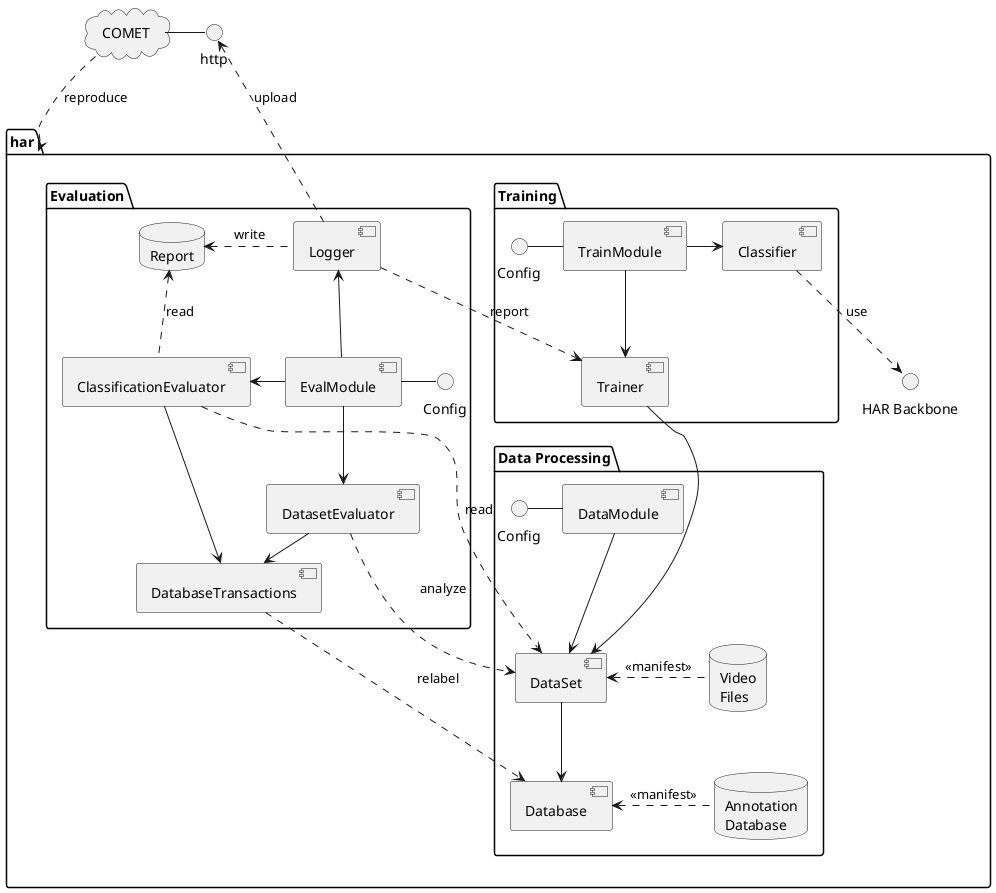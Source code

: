 @startuml


() "http" as COMETAPI
cloud "COMET" {
}
COMET  - COMETAPI

COMET ..> har : reproduce


package "har" {



() "HAR Backbone" as Net

  package "Data Processing" {

  database "Annotation\nDatabase" as DB {

}

database "Video\nFiles" as Files {

}
      () "Config" as DataConfig

      [DataModule] -left- DataConfig

      component [DataModule]

      component [Database]
      DB .left.> [Database] : "<<manifest>>"

      component [DataSet] as MultiLabelDataSet
      [DataModule] --> [MultiLabelDataSet]
      [MultiLabelDataSet] --> [Database]
      [MultiLabelDataSet] <.right. Files : "<<manifest>>"

      }

  package "Training" {
  () "Config" as TrainConfig

    component [TrainModule]
    TrainModule --> [Trainer]
    TrainModule -> [Classifier]
    TrainConfig - [TrainModule]

    component [Trainer]
    [Trainer] -down-> MultiLabelDataSet


    component [Classifier]

    Classifier ..> Net : use


  }

  package "Evaluation" {

  database "Report" as Report {

}
    component [EvalModule]
    () "Config" as EvalConfig
    [EvalModule] - EvalConfig

    [EvalModule] -up-> [Logger]
    [EvalModule] -> [DatasetEvaluator]
    [EvalModule] -> [ClassificationEvaluator]

    [DatasetEvaluator]
    [DatasetEvaluator] ..> MultiLabelDataSet : analyze
    [DatasetEvaluator] -> [DatabaseTransactions]

    [DatabaseTransactions]
    [DatabaseTransactions] ..> [Database] : relabel

    [Logger]
    [Logger] .up.> COMETAPI : upload
    [Logger] ..> Trainer : report
    [Logger] .left.> Report : write

    [ClassificationEvaluator]
    [ClassificationEvaluator] ..> MultiLabelDataSet : read
    [ClassificationEvaluator] --> [DatabaseTransactions]
    Report <.. [ClassificationEvaluator] : read

  }

}





@enduml